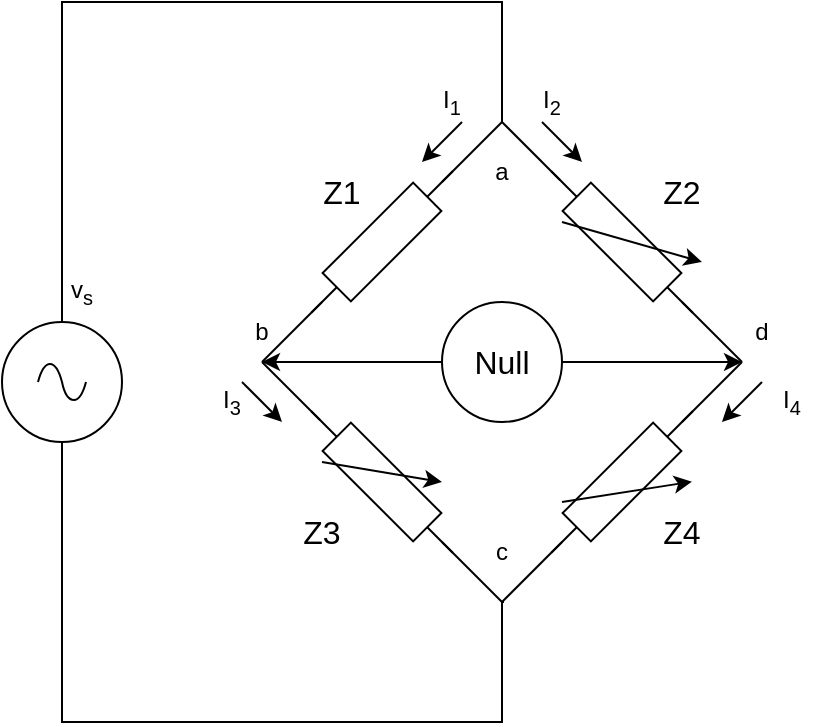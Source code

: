 <mxfile version="24.7.10">
  <diagram name="Side-1" id="AQnyCKEZodIUH5X412BJ">
    <mxGraphModel dx="683" dy="355" grid="1" gridSize="10" guides="1" tooltips="1" connect="1" arrows="1" fold="1" page="1" pageScale="1" pageWidth="827" pageHeight="1169" math="0" shadow="0">
      <root>
        <mxCell id="0" />
        <mxCell id="1" parent="0" />
        <mxCell id="uYVi3P4N8luvFhK3-9cd-1" value="" style="pointerEvents=1;verticalLabelPosition=bottom;shadow=0;dashed=0;align=center;html=1;verticalAlign=top;shape=mxgraph.electrical.resistors.resistor_1;rotation=-45;" parent="1" vertex="1">
          <mxGeometry x="230" y="270" width="100" height="20" as="geometry" />
        </mxCell>
        <mxCell id="uYVi3P4N8luvFhK3-9cd-2" value="" style="pointerEvents=1;verticalLabelPosition=bottom;shadow=0;dashed=0;align=center;html=1;verticalAlign=top;shape=mxgraph.electrical.resistors.resistor_1;rotation=45;" parent="1" vertex="1">
          <mxGeometry x="350" y="270" width="100" height="20" as="geometry" />
        </mxCell>
        <mxCell id="uYVi3P4N8luvFhK3-9cd-4" value="" style="pointerEvents=1;verticalLabelPosition=bottom;shadow=0;dashed=0;align=center;html=1;verticalAlign=top;shape=mxgraph.electrical.resistors.resistor_1;rotation=-45;" parent="1" vertex="1">
          <mxGeometry x="350" y="390" width="100" height="20" as="geometry" />
        </mxCell>
        <mxCell id="uYVi3P4N8luvFhK3-9cd-5" value="" style="pointerEvents=1;verticalLabelPosition=bottom;shadow=0;dashed=0;align=center;html=1;verticalAlign=top;shape=mxgraph.electrical.resistors.resistor_1;rotation=45;" parent="1" vertex="1">
          <mxGeometry x="230" y="390" width="100" height="20" as="geometry" />
        </mxCell>
        <mxCell id="uYVi3P4N8luvFhK3-9cd-7" value="" style="endArrow=none;html=1;rounded=0;" parent="1" edge="1">
          <mxGeometry width="50" height="50" relative="1" as="geometry">
            <mxPoint x="310" y="250" as="sourcePoint" />
            <mxPoint x="340" y="220" as="targetPoint" />
          </mxGeometry>
        </mxCell>
        <mxCell id="uYVi3P4N8luvFhK3-9cd-8" value="" style="endArrow=none;html=1;rounded=0;" parent="1" edge="1">
          <mxGeometry width="50" height="50" relative="1" as="geometry">
            <mxPoint x="369" y="249" as="sourcePoint" />
            <mxPoint x="340" y="220" as="targetPoint" />
          </mxGeometry>
        </mxCell>
        <mxCell id="uYVi3P4N8luvFhK3-9cd-9" value="" style="endArrow=none;html=1;rounded=0;" parent="1" edge="1">
          <mxGeometry width="50" height="50" relative="1" as="geometry">
            <mxPoint x="430" y="370" as="sourcePoint" />
            <mxPoint x="460" y="340" as="targetPoint" />
          </mxGeometry>
        </mxCell>
        <mxCell id="uYVi3P4N8luvFhK3-9cd-10" value="" style="endArrow=none;html=1;rounded=0;" parent="1" edge="1">
          <mxGeometry width="50" height="50" relative="1" as="geometry">
            <mxPoint x="460" y="340" as="sourcePoint" />
            <mxPoint x="430" y="310" as="targetPoint" />
          </mxGeometry>
        </mxCell>
        <mxCell id="uYVi3P4N8luvFhK3-9cd-11" value="" style="endArrow=none;html=1;rounded=0;" parent="1" edge="1">
          <mxGeometry width="50" height="50" relative="1" as="geometry">
            <mxPoint x="249" y="369" as="sourcePoint" />
            <mxPoint x="220" y="340" as="targetPoint" />
          </mxGeometry>
        </mxCell>
        <mxCell id="uYVi3P4N8luvFhK3-9cd-12" value="" style="endArrow=none;html=1;rounded=0;" parent="1" edge="1">
          <mxGeometry width="50" height="50" relative="1" as="geometry">
            <mxPoint x="220" y="340" as="sourcePoint" />
            <mxPoint x="250" y="310" as="targetPoint" />
          </mxGeometry>
        </mxCell>
        <mxCell id="uYVi3P4N8luvFhK3-9cd-13" value="" style="endArrow=none;html=1;rounded=0;" parent="1" edge="1">
          <mxGeometry width="50" height="50" relative="1" as="geometry">
            <mxPoint x="340" y="460" as="sourcePoint" />
            <mxPoint x="370" y="430" as="targetPoint" />
          </mxGeometry>
        </mxCell>
        <mxCell id="uYVi3P4N8luvFhK3-9cd-14" value="" style="endArrow=none;html=1;rounded=0;" parent="1" edge="1">
          <mxGeometry width="50" height="50" relative="1" as="geometry">
            <mxPoint x="340" y="460" as="sourcePoint" />
            <mxPoint x="310" y="430" as="targetPoint" />
          </mxGeometry>
        </mxCell>
        <mxCell id="uYVi3P4N8luvFhK3-9cd-16" style="edgeStyle=orthogonalEdgeStyle;rounded=0;orthogonalLoop=1;jettySize=auto;html=1;" parent="1" source="uYVi3P4N8luvFhK3-9cd-15" edge="1">
          <mxGeometry relative="1" as="geometry">
            <mxPoint x="460" y="340" as="targetPoint" />
          </mxGeometry>
        </mxCell>
        <mxCell id="uYVi3P4N8luvFhK3-9cd-17" style="edgeStyle=orthogonalEdgeStyle;rounded=0;orthogonalLoop=1;jettySize=auto;html=1;" parent="1" source="uYVi3P4N8luvFhK3-9cd-15" edge="1">
          <mxGeometry relative="1" as="geometry">
            <mxPoint x="220" y="340" as="targetPoint" />
          </mxGeometry>
        </mxCell>
        <mxCell id="uYVi3P4N8luvFhK3-9cd-15" value="&lt;font style=&quot;font-size: 16px;&quot;&gt;Null&lt;/font&gt;" style="ellipse;whiteSpace=wrap;html=1;aspect=fixed;" parent="1" vertex="1">
          <mxGeometry x="310" y="310" width="60" height="60" as="geometry" />
        </mxCell>
        <mxCell id="uYVi3P4N8luvFhK3-9cd-19" style="edgeStyle=orthogonalEdgeStyle;rounded=0;orthogonalLoop=1;jettySize=auto;html=1;endArrow=none;endFill=0;" parent="1" source="uYVi3P4N8luvFhK3-9cd-18" edge="1">
          <mxGeometry relative="1" as="geometry">
            <mxPoint x="340" y="220" as="targetPoint" />
            <Array as="points">
              <mxPoint x="120" y="160" />
              <mxPoint x="340" y="160" />
            </Array>
          </mxGeometry>
        </mxCell>
        <mxCell id="uYVi3P4N8luvFhK3-9cd-20" style="edgeStyle=orthogonalEdgeStyle;rounded=0;orthogonalLoop=1;jettySize=auto;html=1;endArrow=none;endFill=0;" parent="1" source="uYVi3P4N8luvFhK3-9cd-18" edge="1">
          <mxGeometry relative="1" as="geometry">
            <mxPoint x="341" y="460" as="targetPoint" />
            <Array as="points">
              <mxPoint x="120" y="520" />
              <mxPoint x="340" y="520" />
              <mxPoint x="340" y="460" />
            </Array>
          </mxGeometry>
        </mxCell>
        <mxCell id="uYVi3P4N8luvFhK3-9cd-18" value="" style="pointerEvents=1;verticalLabelPosition=bottom;shadow=0;dashed=0;align=center;html=1;verticalAlign=top;shape=mxgraph.electrical.signal_sources.source;aspect=fixed;points=[[0.5,0,0],[1,0.5,0],[0.5,1,0],[0,0.5,0]];elSignalType=ac;" parent="1" vertex="1">
          <mxGeometry x="90" y="320" width="60" height="60" as="geometry" />
        </mxCell>
        <mxCell id="uYVi3P4N8luvFhK3-9cd-21" value="&lt;font style=&quot;font-size: 16px;&quot;&gt;Z1&lt;/font&gt;" style="text;html=1;align=center;verticalAlign=middle;whiteSpace=wrap;rounded=0;" parent="1" vertex="1">
          <mxGeometry x="230" y="240" width="60" height="30" as="geometry" />
        </mxCell>
        <mxCell id="uYVi3P4N8luvFhK3-9cd-22" value="&lt;font style=&quot;font-size: 16px;&quot;&gt;Z2&lt;/font&gt;" style="text;html=1;align=center;verticalAlign=middle;whiteSpace=wrap;rounded=0;" parent="1" vertex="1">
          <mxGeometry x="400" y="240" width="60" height="30" as="geometry" />
        </mxCell>
        <mxCell id="uYVi3P4N8luvFhK3-9cd-23" value="&lt;font style=&quot;font-size: 16px;&quot;&gt;Z4&lt;/font&gt;" style="text;html=1;align=center;verticalAlign=middle;whiteSpace=wrap;rounded=0;" parent="1" vertex="1">
          <mxGeometry x="400" y="410" width="60" height="30" as="geometry" />
        </mxCell>
        <mxCell id="uYVi3P4N8luvFhK3-9cd-24" value="&lt;font style=&quot;font-size: 16px;&quot;&gt;Z3&lt;/font&gt;" style="text;html=1;align=center;verticalAlign=middle;whiteSpace=wrap;rounded=0;" parent="1" vertex="1">
          <mxGeometry x="220" y="410" width="60" height="30" as="geometry" />
        </mxCell>
        <mxCell id="uYVi3P4N8luvFhK3-9cd-29" value="" style="endArrow=classic;html=1;rounded=0;" parent="1" edge="1">
          <mxGeometry width="50" height="50" relative="1" as="geometry">
            <mxPoint x="370" y="270" as="sourcePoint" />
            <mxPoint x="440" y="290" as="targetPoint" />
          </mxGeometry>
        </mxCell>
        <mxCell id="uYVi3P4N8luvFhK3-9cd-30" value="" style="endArrow=classic;html=1;rounded=0;" parent="1" edge="1">
          <mxGeometry width="50" height="50" relative="1" as="geometry">
            <mxPoint x="370" y="410" as="sourcePoint" />
            <mxPoint x="435" y="399.83" as="targetPoint" />
          </mxGeometry>
        </mxCell>
        <mxCell id="uYVi3P4N8luvFhK3-9cd-31" value="" style="endArrow=classic;html=1;rounded=0;" parent="1" edge="1">
          <mxGeometry width="50" height="50" relative="1" as="geometry">
            <mxPoint x="250" y="390" as="sourcePoint" />
            <mxPoint x="310" y="400" as="targetPoint" />
          </mxGeometry>
        </mxCell>
        <mxCell id="uYVi3P4N8luvFhK3-9cd-32" value="" style="endArrow=classic;html=1;rounded=0;" parent="1" edge="1">
          <mxGeometry width="50" height="50" relative="1" as="geometry">
            <mxPoint x="320" y="220" as="sourcePoint" />
            <mxPoint x="300" y="240" as="targetPoint" />
          </mxGeometry>
        </mxCell>
        <mxCell id="uYVi3P4N8luvFhK3-9cd-34" value="" style="endArrow=classic;html=1;rounded=0;" parent="1" edge="1">
          <mxGeometry width="50" height="50" relative="1" as="geometry">
            <mxPoint x="360" y="220" as="sourcePoint" />
            <mxPoint x="380" y="240" as="targetPoint" />
          </mxGeometry>
        </mxCell>
        <mxCell id="uYVi3P4N8luvFhK3-9cd-36" value="" style="endArrow=classic;html=1;rounded=0;" parent="1" edge="1">
          <mxGeometry width="50" height="50" relative="1" as="geometry">
            <mxPoint x="210" y="350" as="sourcePoint" />
            <mxPoint x="230" y="370" as="targetPoint" />
          </mxGeometry>
        </mxCell>
        <mxCell id="uYVi3P4N8luvFhK3-9cd-37" value="" style="endArrow=classic;html=1;rounded=0;" parent="1" edge="1">
          <mxGeometry width="50" height="50" relative="1" as="geometry">
            <mxPoint x="470" y="350" as="sourcePoint" />
            <mxPoint x="450" y="370" as="targetPoint" />
          </mxGeometry>
        </mxCell>
        <mxCell id="uYVi3P4N8luvFhK3-9cd-38" value="I&lt;sub&gt;1&lt;/sub&gt;" style="text;html=1;align=center;verticalAlign=middle;whiteSpace=wrap;rounded=0;" parent="1" vertex="1">
          <mxGeometry x="300" y="200" width="30" height="20" as="geometry" />
        </mxCell>
        <mxCell id="uYVi3P4N8luvFhK3-9cd-39" value="I&lt;sub&gt;2&lt;/sub&gt;" style="text;html=1;align=center;verticalAlign=middle;whiteSpace=wrap;rounded=0;" parent="1" vertex="1">
          <mxGeometry x="350" y="200" width="30" height="20" as="geometry" />
        </mxCell>
        <mxCell id="uYVi3P4N8luvFhK3-9cd-40" value="I&lt;sub&gt;3&lt;/sub&gt;" style="text;html=1;align=center;verticalAlign=middle;whiteSpace=wrap;rounded=0;" parent="1" vertex="1">
          <mxGeometry x="190" y="350" width="30" height="20" as="geometry" />
        </mxCell>
        <mxCell id="uYVi3P4N8luvFhK3-9cd-41" value="I&lt;sub&gt;4&lt;/sub&gt;" style="text;html=1;align=center;verticalAlign=middle;whiteSpace=wrap;rounded=0;" parent="1" vertex="1">
          <mxGeometry x="470" y="350" width="30" height="20" as="geometry" />
        </mxCell>
        <mxCell id="uYVi3P4N8luvFhK3-9cd-43" value="a" style="text;strokeColor=none;align=center;fillColor=none;html=1;verticalAlign=middle;whiteSpace=wrap;rounded=0;" parent="1" vertex="1">
          <mxGeometry x="330" y="230" width="20" height="30" as="geometry" />
        </mxCell>
        <mxCell id="uYVi3P4N8luvFhK3-9cd-44" value="b" style="text;strokeColor=none;align=center;fillColor=none;html=1;verticalAlign=middle;whiteSpace=wrap;rounded=0;" parent="1" vertex="1">
          <mxGeometry x="210" y="310" width="20" height="30" as="geometry" />
        </mxCell>
        <mxCell id="uYVi3P4N8luvFhK3-9cd-45" value="c" style="text;strokeColor=none;align=center;fillColor=none;html=1;verticalAlign=middle;whiteSpace=wrap;rounded=0;" parent="1" vertex="1">
          <mxGeometry x="330" y="420" width="20" height="30" as="geometry" />
        </mxCell>
        <mxCell id="uYVi3P4N8luvFhK3-9cd-46" value="d" style="text;strokeColor=none;align=center;fillColor=none;html=1;verticalAlign=middle;whiteSpace=wrap;rounded=0;" parent="1" vertex="1">
          <mxGeometry x="460" y="310" width="20" height="30" as="geometry" />
        </mxCell>
        <mxCell id="vfC9eLYEvNCJoqzBjIyS-1" value="v&lt;sub&gt;s&lt;/sub&gt;" style="text;strokeColor=none;align=center;fillColor=none;html=1;verticalAlign=middle;whiteSpace=wrap;rounded=0;" vertex="1" parent="1">
          <mxGeometry x="120" y="290" width="20" height="30" as="geometry" />
        </mxCell>
      </root>
    </mxGraphModel>
  </diagram>
</mxfile>
